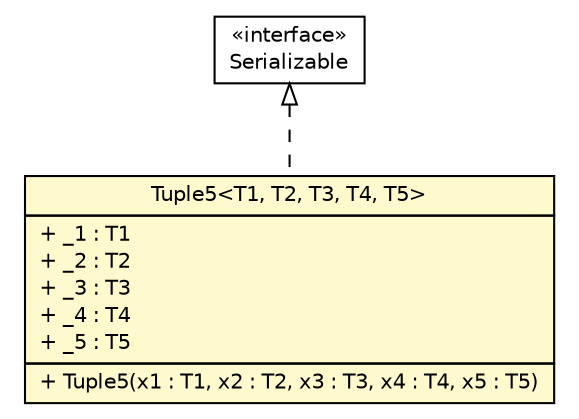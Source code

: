 #!/usr/local/bin/dot
#
# Class diagram 
# Generated by UMLGraph version R5_6 (http://www.umlgraph.org/)
#

digraph G {
	edge [fontname="Helvetica",fontsize=10,labelfontname="Helvetica",labelfontsize=10];
	node [fontname="Helvetica",fontsize=10,shape=plaintext];
	nodesep=0.25;
	ranksep=0.5;
	// sorcer.co.tuple.Tuple5<T1, T2, T3, T4, T5>
	c499969 [label=<<table title="sorcer.co.tuple.Tuple5" border="0" cellborder="1" cellspacing="0" cellpadding="2" port="p" bgcolor="lemonChiffon" href="./Tuple5.html">
		<tr><td><table border="0" cellspacing="0" cellpadding="1">
<tr><td align="center" balign="center"> Tuple5&lt;T1, T2, T3, T4, T5&gt; </td></tr>
		</table></td></tr>
		<tr><td><table border="0" cellspacing="0" cellpadding="1">
<tr><td align="left" balign="left"> + _1 : T1 </td></tr>
<tr><td align="left" balign="left"> + _2 : T2 </td></tr>
<tr><td align="left" balign="left"> + _3 : T3 </td></tr>
<tr><td align="left" balign="left"> + _4 : T4 </td></tr>
<tr><td align="left" balign="left"> + _5 : T5 </td></tr>
		</table></td></tr>
		<tr><td><table border="0" cellspacing="0" cellpadding="1">
<tr><td align="left" balign="left"> + Tuple5(x1 : T1, x2 : T2, x3 : T3, x4 : T4, x5 : T5) </td></tr>
		</table></td></tr>
		</table>>, URL="./Tuple5.html", fontname="Helvetica", fontcolor="black", fontsize=10.0];
	//sorcer.co.tuple.Tuple5<T1, T2, T3, T4, T5> implements java.io.Serializable
	c500346:p -> c499969:p [dir=back,arrowtail=empty,style=dashed];
	// java.io.Serializable
	c500346 [label=<<table title="java.io.Serializable" border="0" cellborder="1" cellspacing="0" cellpadding="2" port="p" href="http://docs.oracle.com/javase/7/docs/api/java/io/Serializable.html">
		<tr><td><table border="0" cellspacing="0" cellpadding="1">
<tr><td align="center" balign="center"> &#171;interface&#187; </td></tr>
<tr><td align="center" balign="center"> Serializable </td></tr>
		</table></td></tr>
		</table>>, URL="http://docs.oracle.com/javase/7/docs/api/java/io/Serializable.html", fontname="Helvetica", fontcolor="black", fontsize=10.0];
}

